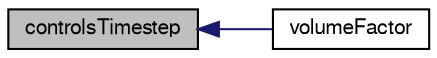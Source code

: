 digraph "controlsTimestep"
{
  bgcolor="transparent";
  edge [fontname="FreeSans",fontsize="10",labelfontname="FreeSans",labelfontsize="10"];
  node [fontname="FreeSans",fontsize="10",shape=record];
  rankdir="LR";
  Node344 [label="controlsTimestep",height=0.2,width=0.4,color="black", fillcolor="grey75", style="filled", fontcolor="black"];
  Node344 -> Node345 [dir="back",color="midnightblue",fontsize="10",style="solid",fontname="FreeSans"];
  Node345 [label="volumeFactor",height=0.2,width=0.4,color="black",URL="$a24034.html#aff076ff89c071099efd4d7c311621cb7",tooltip="Return the volumeFactor. "];
}
